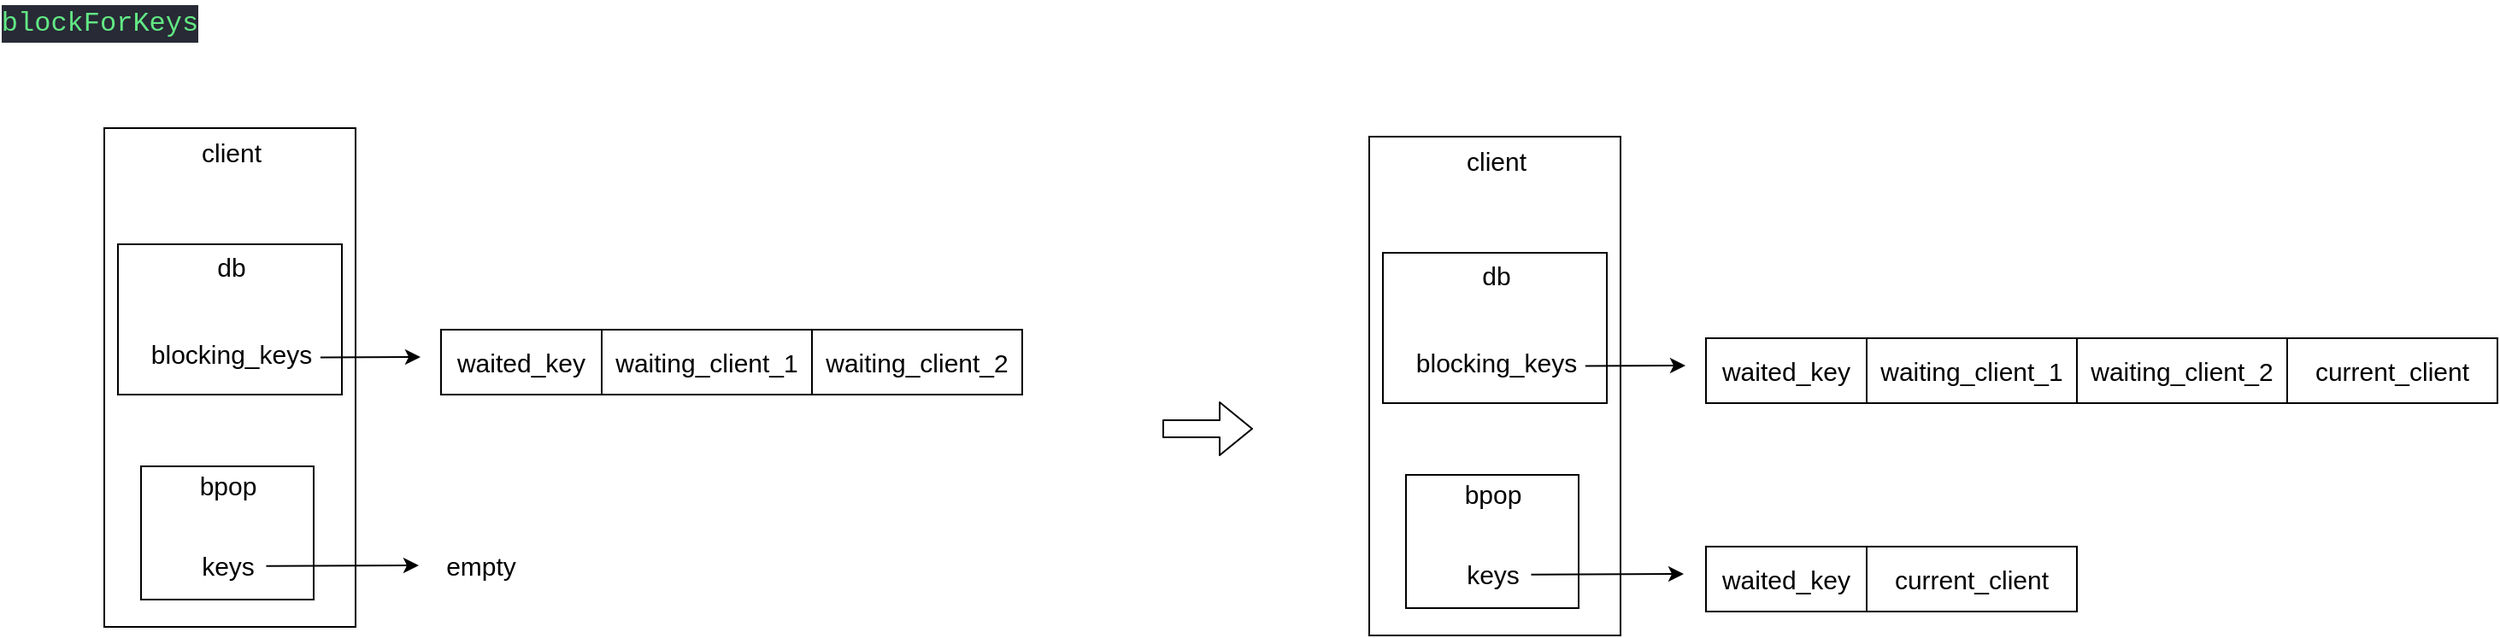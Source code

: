 <mxfile>
    <diagram id="mEJjlre4Udup_pyfElVn" name="Page-1">
        <mxGraphModel dx="1758" dy="997" grid="0" gridSize="10" guides="1" tooltips="1" connect="1" arrows="1" fold="1" page="1" pageScale="1" pageWidth="1654" pageHeight="2336" math="0" shadow="0">
            <root>
                <mxCell id="0"/>
                <mxCell id="1" parent="0"/>
                <mxCell id="2" value="&lt;div style=&quot;color: rgb(246 , 246 , 244) ; background-color: rgb(40 , 42 , 54) ; font-family: &amp;#34;consolas&amp;#34; , &amp;#34;consolas&amp;#34; , &amp;#34;courier new&amp;#34; , monospace ; font-size: 16px ; line-height: 22px&quot;&gt;&lt;span style=&quot;color: #62e884&quot;&gt;blockForKeys&lt;/span&gt;&lt;/div&gt;" style="text;html=1;align=center;verticalAlign=middle;resizable=0;points=[];autosize=1;strokeColor=none;fillColor=none;" vertex="1" parent="1">
                    <mxGeometry x="76" y="68" width="116" height="26" as="geometry"/>
                </mxCell>
                <mxCell id="3" value="" style="rounded=0;whiteSpace=wrap;html=1;" vertex="1" parent="1">
                    <mxGeometry x="137" y="143" width="147" height="292" as="geometry"/>
                </mxCell>
                <mxCell id="4" value="&lt;font style=&quot;font-size: 15px&quot;&gt;client&lt;/font&gt;" style="text;html=1;align=center;verticalAlign=middle;resizable=0;points=[];autosize=1;strokeColor=none;fillColor=none;" vertex="1" parent="1">
                    <mxGeometry x="188" y="148" width="45" height="17" as="geometry"/>
                </mxCell>
                <mxCell id="5" value="" style="rounded=0;whiteSpace=wrap;html=1;fontSize=15;" vertex="1" parent="1">
                    <mxGeometry x="145" y="211" width="131" height="88" as="geometry"/>
                </mxCell>
                <mxCell id="6" value="db" style="text;html=1;align=center;verticalAlign=middle;resizable=0;points=[];autosize=1;strokeColor=none;fillColor=none;fontSize=15;" vertex="1" parent="1">
                    <mxGeometry x="197" y="213" width="27" height="22" as="geometry"/>
                </mxCell>
                <mxCell id="7" value="blocking_keys" style="text;html=1;align=center;verticalAlign=middle;resizable=0;points=[];autosize=1;strokeColor=none;fillColor=none;fontSize=15;" vertex="1" parent="1">
                    <mxGeometry x="158.5" y="264" width="104" height="22" as="geometry"/>
                </mxCell>
                <mxCell id="8" value="" style="endArrow=classic;html=1;fontSize=15;exitX=1.009;exitY=0.601;exitDx=0;exitDy=0;exitPerimeter=0;" edge="1" parent="1" source="7">
                    <mxGeometry width="50" height="50" relative="1" as="geometry">
                        <mxPoint x="365" y="326" as="sourcePoint"/>
                        <mxPoint x="322" y="277" as="targetPoint"/>
                    </mxGeometry>
                </mxCell>
                <mxCell id="9" value="waited_key" style="rounded=0;whiteSpace=wrap;html=1;fontSize=15;" vertex="1" parent="1">
                    <mxGeometry x="334" y="261" width="94" height="38" as="geometry"/>
                </mxCell>
                <mxCell id="10" value="waiting_client_1" style="rounded=0;whiteSpace=wrap;html=1;fontSize=15;" vertex="1" parent="1">
                    <mxGeometry x="428" y="261" width="123" height="38" as="geometry"/>
                </mxCell>
                <mxCell id="11" value="waiting_client_2" style="rounded=0;whiteSpace=wrap;html=1;fontSize=15;" vertex="1" parent="1">
                    <mxGeometry x="551" y="261" width="123" height="38" as="geometry"/>
                </mxCell>
                <mxCell id="13" value="" style="rounded=0;whiteSpace=wrap;html=1;fontSize=15;" vertex="1" parent="1">
                    <mxGeometry x="158.5" y="341" width="101" height="78" as="geometry"/>
                </mxCell>
                <mxCell id="12" value="bpop" style="text;html=1;align=center;verticalAlign=middle;resizable=0;points=[];autosize=1;strokeColor=none;fillColor=none;fontSize=15;" vertex="1" parent="1">
                    <mxGeometry x="188" y="341" width="42" height="22" as="geometry"/>
                </mxCell>
                <mxCell id="14" value="keys" style="text;html=1;align=center;verticalAlign=middle;resizable=0;points=[];autosize=1;strokeColor=none;fillColor=none;fontSize=15;" vertex="1" parent="1">
                    <mxGeometry x="189" y="388" width="40" height="22" as="geometry"/>
                </mxCell>
                <mxCell id="15" value="" style="endArrow=classic;html=1;fontSize=15;exitX=1.068;exitY=0.519;exitDx=0;exitDy=0;exitPerimeter=0;" edge="1" parent="1" source="14">
                    <mxGeometry width="50" height="50" relative="1" as="geometry">
                        <mxPoint x="328.5" y="410" as="sourcePoint"/>
                        <mxPoint x="321" y="399" as="targetPoint"/>
                    </mxGeometry>
                </mxCell>
                <mxCell id="19" value="empty" style="text;html=1;align=center;verticalAlign=middle;resizable=0;points=[];autosize=1;strokeColor=none;fillColor=none;fontSize=15;" vertex="1" parent="1">
                    <mxGeometry x="331" y="388" width="51" height="22" as="geometry"/>
                </mxCell>
                <mxCell id="20" value="" style="shape=flexArrow;endArrow=classic;html=1;fontSize=15;" edge="1" parent="1">
                    <mxGeometry width="50" height="50" relative="1" as="geometry">
                        <mxPoint x="756" y="319" as="sourcePoint"/>
                        <mxPoint x="809" y="319" as="targetPoint"/>
                    </mxGeometry>
                </mxCell>
                <mxCell id="21" value="" style="rounded=0;whiteSpace=wrap;html=1;" vertex="1" parent="1">
                    <mxGeometry x="877" y="148" width="147" height="292" as="geometry"/>
                </mxCell>
                <mxCell id="22" value="&lt;font style=&quot;font-size: 15px&quot;&gt;client&lt;/font&gt;" style="text;html=1;align=center;verticalAlign=middle;resizable=0;points=[];autosize=1;strokeColor=none;fillColor=none;" vertex="1" parent="1">
                    <mxGeometry x="928" y="153" width="45" height="17" as="geometry"/>
                </mxCell>
                <mxCell id="23" value="" style="rounded=0;whiteSpace=wrap;html=1;fontSize=15;" vertex="1" parent="1">
                    <mxGeometry x="885" y="216" width="131" height="88" as="geometry"/>
                </mxCell>
                <mxCell id="24" value="db" style="text;html=1;align=center;verticalAlign=middle;resizable=0;points=[];autosize=1;strokeColor=none;fillColor=none;fontSize=15;" vertex="1" parent="1">
                    <mxGeometry x="937" y="218" width="27" height="22" as="geometry"/>
                </mxCell>
                <mxCell id="25" value="blocking_keys" style="text;html=1;align=center;verticalAlign=middle;resizable=0;points=[];autosize=1;strokeColor=none;fillColor=none;fontSize=15;" vertex="1" parent="1">
                    <mxGeometry x="898.5" y="269" width="104" height="22" as="geometry"/>
                </mxCell>
                <mxCell id="26" value="" style="endArrow=classic;html=1;fontSize=15;exitX=1.009;exitY=0.601;exitDx=0;exitDy=0;exitPerimeter=0;" edge="1" parent="1" source="25">
                    <mxGeometry width="50" height="50" relative="1" as="geometry">
                        <mxPoint x="1105" y="331" as="sourcePoint"/>
                        <mxPoint x="1062" y="282" as="targetPoint"/>
                    </mxGeometry>
                </mxCell>
                <mxCell id="27" value="waited_key" style="rounded=0;whiteSpace=wrap;html=1;fontSize=15;" vertex="1" parent="1">
                    <mxGeometry x="1074" y="266" width="94" height="38" as="geometry"/>
                </mxCell>
                <mxCell id="28" value="waiting_client_1" style="rounded=0;whiteSpace=wrap;html=1;fontSize=15;" vertex="1" parent="1">
                    <mxGeometry x="1168" y="266" width="123" height="38" as="geometry"/>
                </mxCell>
                <mxCell id="29" value="waiting_client_2" style="rounded=0;whiteSpace=wrap;html=1;fontSize=15;" vertex="1" parent="1">
                    <mxGeometry x="1291" y="266" width="123" height="38" as="geometry"/>
                </mxCell>
                <mxCell id="30" value="" style="rounded=0;whiteSpace=wrap;html=1;fontSize=15;" vertex="1" parent="1">
                    <mxGeometry x="898.5" y="346" width="101" height="78" as="geometry"/>
                </mxCell>
                <mxCell id="31" value="bpop" style="text;html=1;align=center;verticalAlign=middle;resizable=0;points=[];autosize=1;strokeColor=none;fillColor=none;fontSize=15;" vertex="1" parent="1">
                    <mxGeometry x="928" y="346" width="42" height="22" as="geometry"/>
                </mxCell>
                <mxCell id="32" value="keys" style="text;html=1;align=center;verticalAlign=middle;resizable=0;points=[];autosize=1;strokeColor=none;fillColor=none;fontSize=15;" vertex="1" parent="1">
                    <mxGeometry x="929" y="393" width="40" height="22" as="geometry"/>
                </mxCell>
                <mxCell id="33" value="" style="endArrow=classic;html=1;fontSize=15;exitX=1.068;exitY=0.519;exitDx=0;exitDy=0;exitPerimeter=0;" edge="1" parent="1" source="32">
                    <mxGeometry width="50" height="50" relative="1" as="geometry">
                        <mxPoint x="1068.5" y="415" as="sourcePoint"/>
                        <mxPoint x="1061" y="404" as="targetPoint"/>
                    </mxGeometry>
                </mxCell>
                <mxCell id="35" value="current_client" style="rounded=0;whiteSpace=wrap;html=1;fontSize=15;" vertex="1" parent="1">
                    <mxGeometry x="1414" y="266" width="123" height="38" as="geometry"/>
                </mxCell>
                <mxCell id="36" value="waited_key" style="rounded=0;whiteSpace=wrap;html=1;fontSize=15;" vertex="1" parent="1">
                    <mxGeometry x="1074" y="388" width="94" height="38" as="geometry"/>
                </mxCell>
                <mxCell id="37" value="current_client" style="rounded=0;whiteSpace=wrap;html=1;fontSize=15;" vertex="1" parent="1">
                    <mxGeometry x="1168" y="388" width="123" height="38" as="geometry"/>
                </mxCell>
            </root>
        </mxGraphModel>
    </diagram>
</mxfile>
